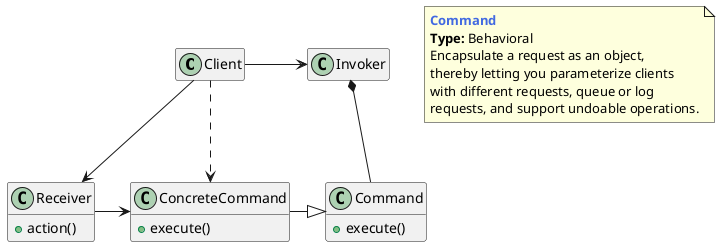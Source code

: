 @startuml COMMAND

class Client

class Invoker

class Receiver {
    + action()
}

class Command {
    + execute()
}

class ConcreteCommand {
    + execute()
}

hide empty members

Client -> Invoker
Client --> Receiver
Invoker *-- Command
Client ..> ConcreteCommand
Receiver -> ConcreteCommand
ConcreteCommand -|> Command

note as N1
    <b><color:royalBlue>Command</color></b>
    <b>Type:</b> Behavioral
    Encapsulate a request as an object,
    thereby letting you parameterize clients
    with different requests, queue or log
    requests, and support undoable operations.
end note

@enduml
